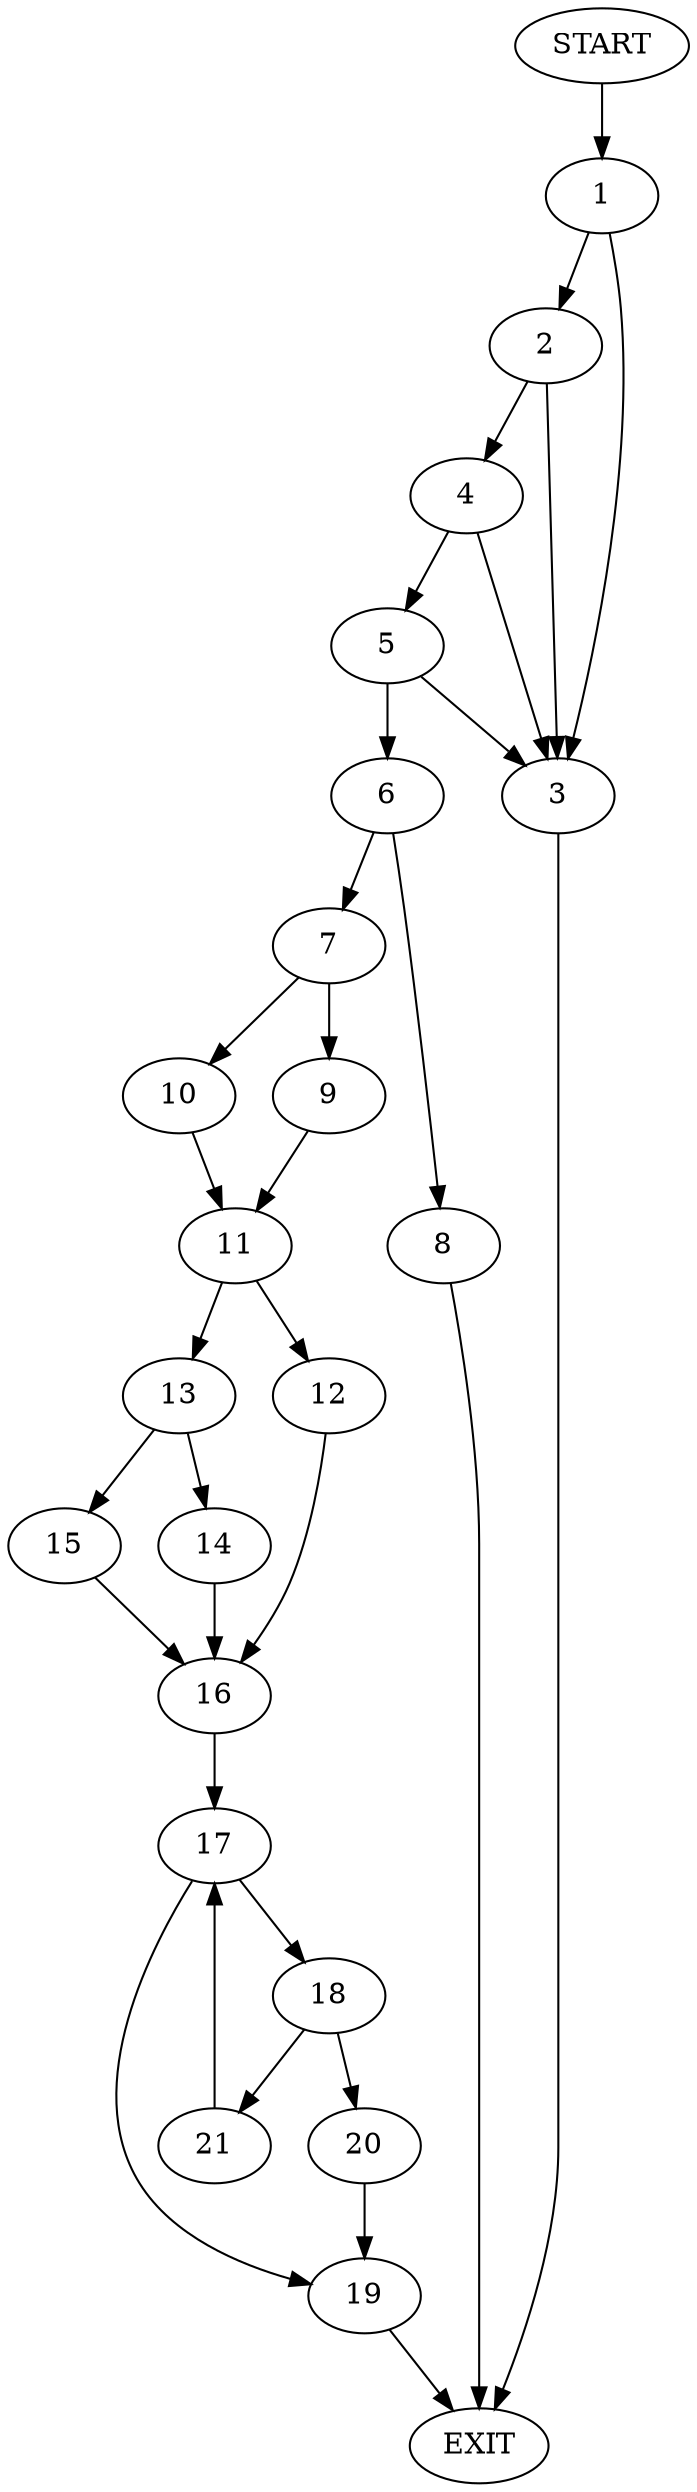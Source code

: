 digraph {
0 [label="START"]
22 [label="EXIT"]
0 -> 1
1 -> 2
1 -> 3
3 -> 22
2 -> 3
2 -> 4
4 -> 3
4 -> 5
5 -> 6
5 -> 3
6 -> 7
6 -> 8
7 -> 9
7 -> 10
8 -> 22
9 -> 11
10 -> 11
11 -> 12
11 -> 13
13 -> 14
13 -> 15
12 -> 16
16 -> 17
14 -> 16
15 -> 16
17 -> 18
17 -> 19
18 -> 20
18 -> 21
19 -> 22
20 -> 19
21 -> 17
}
